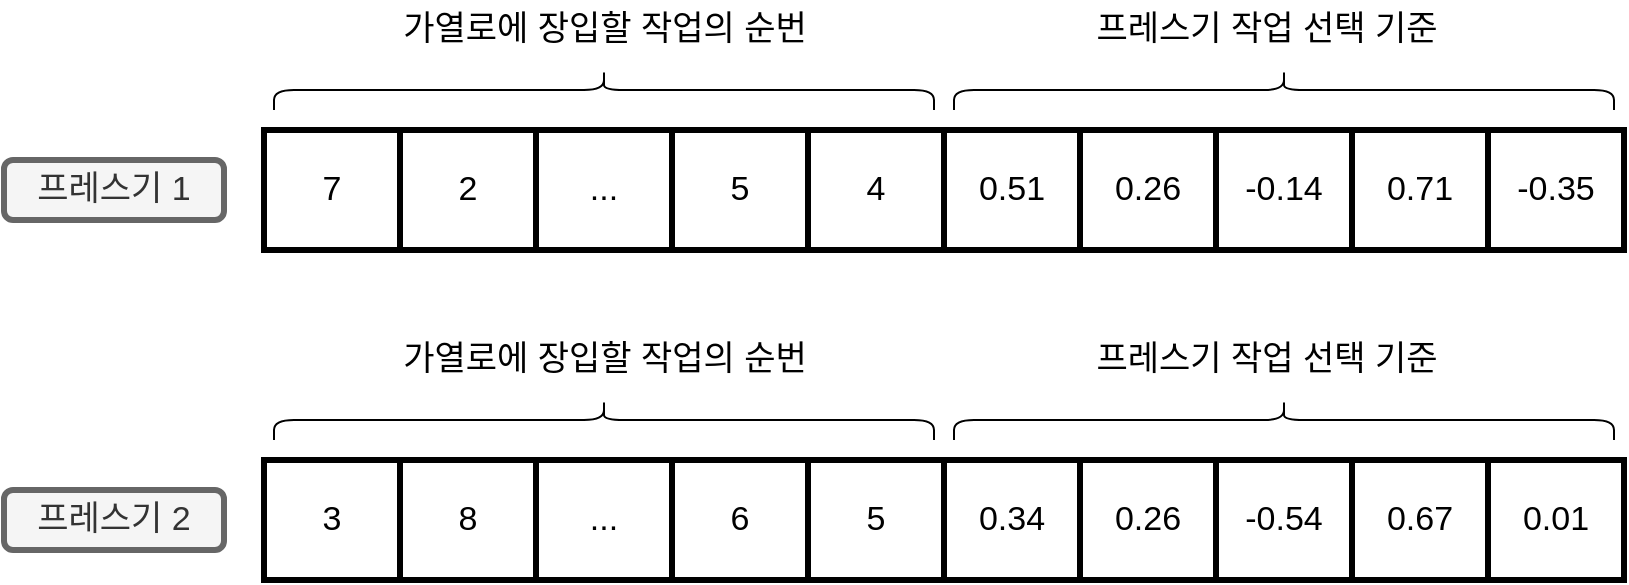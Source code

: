 <mxfile version="15.5.0" type="github">
  <diagram id="hrG0lvm94T-ORlDsjDHe" name="Page-1">
    <mxGraphModel dx="1921" dy="1115" grid="1" gridSize="10" guides="1" tooltips="1" connect="1" arrows="1" fold="1" page="1" pageScale="1" pageWidth="827" pageHeight="1169" math="0" shadow="0">
      <root>
        <mxCell id="0" />
        <mxCell id="1" parent="0" />
        <mxCell id="o1gG_8JRUOC0xB8v2VZh-59" value="" style="group" vertex="1" connectable="0" parent="1">
          <mxGeometry x="10" y="335" width="790" height="125" as="geometry" />
        </mxCell>
        <mxCell id="o1gG_8JRUOC0xB8v2VZh-57" value="프레스기 1" style="rounded=1;whiteSpace=wrap;html=1;fontSize=17;fillColor=#f5f5f5;strokeColor=#666666;fontColor=#333333;strokeWidth=3;" vertex="1" parent="o1gG_8JRUOC0xB8v2VZh-59">
          <mxGeometry x="-20" y="80" width="110" height="30" as="geometry" />
        </mxCell>
        <mxCell id="o1gG_8JRUOC0xB8v2VZh-58" value="" style="group" vertex="1" connectable="0" parent="o1gG_8JRUOC0xB8v2VZh-59">
          <mxGeometry x="110" width="680" height="125" as="geometry" />
        </mxCell>
        <mxCell id="o1gG_8JRUOC0xB8v2VZh-28" value="" style="shape=table;html=1;whiteSpace=wrap;startSize=0;container=1;collapsible=0;childLayout=tableLayout;fontSize=17;strokeWidth=3;" vertex="1" parent="o1gG_8JRUOC0xB8v2VZh-58">
          <mxGeometry y="65" width="680" height="60" as="geometry" />
        </mxCell>
        <mxCell id="o1gG_8JRUOC0xB8v2VZh-29" value="" style="shape=partialRectangle;html=1;whiteSpace=wrap;collapsible=0;dropTarget=0;pointerEvents=0;fillColor=none;top=0;left=0;bottom=0;right=0;points=[[0,0.5],[1,0.5]];portConstraint=eastwest;" vertex="1" parent="o1gG_8JRUOC0xB8v2VZh-28">
          <mxGeometry width="680" height="60" as="geometry" />
        </mxCell>
        <mxCell id="o1gG_8JRUOC0xB8v2VZh-30" value="7" style="shape=partialRectangle;html=1;whiteSpace=wrap;connectable=0;fillColor=none;top=0;left=0;bottom=0;right=0;overflow=hidden;pointerEvents=1;fontSize=17;" vertex="1" parent="o1gG_8JRUOC0xB8v2VZh-29">
          <mxGeometry width="68" height="60" as="geometry">
            <mxRectangle width="68" height="60" as="alternateBounds" />
          </mxGeometry>
        </mxCell>
        <mxCell id="o1gG_8JRUOC0xB8v2VZh-31" value="2" style="shape=partialRectangle;html=1;whiteSpace=wrap;connectable=0;fillColor=none;top=0;left=0;bottom=0;right=0;overflow=hidden;pointerEvents=1;fontSize=17;" vertex="1" parent="o1gG_8JRUOC0xB8v2VZh-29">
          <mxGeometry x="68" width="68" height="60" as="geometry">
            <mxRectangle width="68" height="60" as="alternateBounds" />
          </mxGeometry>
        </mxCell>
        <mxCell id="o1gG_8JRUOC0xB8v2VZh-32" value="..." style="shape=partialRectangle;html=1;whiteSpace=wrap;connectable=0;fillColor=none;top=0;left=0;bottom=0;right=0;overflow=hidden;pointerEvents=1;fontSize=17;" vertex="1" parent="o1gG_8JRUOC0xB8v2VZh-29">
          <mxGeometry x="136" width="68" height="60" as="geometry">
            <mxRectangle width="68" height="60" as="alternateBounds" />
          </mxGeometry>
        </mxCell>
        <mxCell id="o1gG_8JRUOC0xB8v2VZh-43" value="5" style="shape=partialRectangle;html=1;whiteSpace=wrap;connectable=0;fillColor=none;top=0;left=0;bottom=0;right=0;overflow=hidden;pointerEvents=1;fontSize=17;" vertex="1" parent="o1gG_8JRUOC0xB8v2VZh-29">
          <mxGeometry x="204" width="68" height="60" as="geometry">
            <mxRectangle width="68" height="60" as="alternateBounds" />
          </mxGeometry>
        </mxCell>
        <mxCell id="o1gG_8JRUOC0xB8v2VZh-44" value="4" style="shape=partialRectangle;html=1;whiteSpace=wrap;connectable=0;fillColor=none;top=0;left=0;bottom=0;right=0;overflow=hidden;pointerEvents=1;fontSize=17;" vertex="1" parent="o1gG_8JRUOC0xB8v2VZh-29">
          <mxGeometry x="272" width="68" height="60" as="geometry">
            <mxRectangle width="68" height="60" as="alternateBounds" />
          </mxGeometry>
        </mxCell>
        <mxCell id="o1gG_8JRUOC0xB8v2VZh-45" value="0.51" style="shape=partialRectangle;html=1;whiteSpace=wrap;connectable=0;fillColor=none;top=0;left=0;bottom=0;right=0;overflow=hidden;pointerEvents=1;fontSize=17;" vertex="1" parent="o1gG_8JRUOC0xB8v2VZh-29">
          <mxGeometry x="340" width="68" height="60" as="geometry">
            <mxRectangle width="68" height="60" as="alternateBounds" />
          </mxGeometry>
        </mxCell>
        <mxCell id="o1gG_8JRUOC0xB8v2VZh-46" value="0.26" style="shape=partialRectangle;html=1;whiteSpace=wrap;connectable=0;fillColor=none;top=0;left=0;bottom=0;right=0;overflow=hidden;pointerEvents=1;fontSize=17;" vertex="1" parent="o1gG_8JRUOC0xB8v2VZh-29">
          <mxGeometry x="408" width="68" height="60" as="geometry">
            <mxRectangle width="68" height="60" as="alternateBounds" />
          </mxGeometry>
        </mxCell>
        <mxCell id="o1gG_8JRUOC0xB8v2VZh-47" value="-0.14" style="shape=partialRectangle;html=1;whiteSpace=wrap;connectable=0;fillColor=none;top=0;left=0;bottom=0;right=0;overflow=hidden;pointerEvents=1;fontSize=17;" vertex="1" parent="o1gG_8JRUOC0xB8v2VZh-29">
          <mxGeometry x="476" width="68" height="60" as="geometry">
            <mxRectangle width="68" height="60" as="alternateBounds" />
          </mxGeometry>
        </mxCell>
        <mxCell id="o1gG_8JRUOC0xB8v2VZh-48" value="0.71" style="shape=partialRectangle;html=1;whiteSpace=wrap;connectable=0;fillColor=none;top=0;left=0;bottom=0;right=0;overflow=hidden;pointerEvents=1;fontSize=17;" vertex="1" parent="o1gG_8JRUOC0xB8v2VZh-29">
          <mxGeometry x="544" width="68" height="60" as="geometry">
            <mxRectangle width="68" height="60" as="alternateBounds" />
          </mxGeometry>
        </mxCell>
        <mxCell id="o1gG_8JRUOC0xB8v2VZh-49" value="-0.35" style="shape=partialRectangle;html=1;whiteSpace=wrap;connectable=0;fillColor=none;top=0;left=0;bottom=0;right=0;overflow=hidden;pointerEvents=1;fontSize=17;" vertex="1" parent="o1gG_8JRUOC0xB8v2VZh-29">
          <mxGeometry x="612" width="68" height="60" as="geometry">
            <mxRectangle width="68" height="60" as="alternateBounds" />
          </mxGeometry>
        </mxCell>
        <mxCell id="o1gG_8JRUOC0xB8v2VZh-50" value="" style="shape=curlyBracket;whiteSpace=wrap;html=1;rounded=1;flipH=1;rotation=-90;" vertex="1" parent="o1gG_8JRUOC0xB8v2VZh-58">
          <mxGeometry x="160" y="-120" width="20" height="330" as="geometry" />
        </mxCell>
        <mxCell id="o1gG_8JRUOC0xB8v2VZh-52" value="" style="shape=curlyBracket;whiteSpace=wrap;html=1;rounded=1;flipH=1;rotation=-90;" vertex="1" parent="o1gG_8JRUOC0xB8v2VZh-58">
          <mxGeometry x="500" y="-120" width="20" height="330" as="geometry" />
        </mxCell>
        <mxCell id="o1gG_8JRUOC0xB8v2VZh-53" value="가열로에 장입할 작업의 순번" style="text;html=1;align=center;verticalAlign=middle;resizable=0;points=[];autosize=1;strokeColor=none;fillColor=none;fontSize=17;" vertex="1" parent="o1gG_8JRUOC0xB8v2VZh-58">
          <mxGeometry x="55" width="230" height="30" as="geometry" />
        </mxCell>
        <mxCell id="o1gG_8JRUOC0xB8v2VZh-54" value="프레스기 작업 선택 기준" style="text;html=1;align=center;verticalAlign=middle;resizable=0;points=[];autosize=1;strokeColor=none;fillColor=none;fontSize=17;" vertex="1" parent="o1gG_8JRUOC0xB8v2VZh-58">
          <mxGeometry x="401" width="200" height="30" as="geometry" />
        </mxCell>
        <mxCell id="o1gG_8JRUOC0xB8v2VZh-60" value="" style="group" vertex="1" connectable="0" parent="1">
          <mxGeometry x="10" y="500" width="790" height="125" as="geometry" />
        </mxCell>
        <mxCell id="o1gG_8JRUOC0xB8v2VZh-62" value="" style="group;strokeWidth=3;" vertex="1" connectable="0" parent="o1gG_8JRUOC0xB8v2VZh-60">
          <mxGeometry x="110" width="680" height="125" as="geometry" />
        </mxCell>
        <mxCell id="o1gG_8JRUOC0xB8v2VZh-63" value="" style="shape=table;html=1;whiteSpace=wrap;startSize=0;container=1;collapsible=0;childLayout=tableLayout;fontSize=17;strokeWidth=3;" vertex="1" parent="o1gG_8JRUOC0xB8v2VZh-62">
          <mxGeometry y="65" width="680" height="60" as="geometry" />
        </mxCell>
        <mxCell id="o1gG_8JRUOC0xB8v2VZh-64" value="" style="shape=partialRectangle;html=1;whiteSpace=wrap;collapsible=0;dropTarget=0;pointerEvents=0;fillColor=none;top=0;left=0;bottom=0;right=0;points=[[0,0.5],[1,0.5]];portConstraint=eastwest;" vertex="1" parent="o1gG_8JRUOC0xB8v2VZh-63">
          <mxGeometry width="680" height="60" as="geometry" />
        </mxCell>
        <mxCell id="o1gG_8JRUOC0xB8v2VZh-65" value="3" style="shape=partialRectangle;html=1;whiteSpace=wrap;connectable=0;fillColor=none;top=0;left=0;bottom=0;right=0;overflow=hidden;pointerEvents=1;fontSize=17;" vertex="1" parent="o1gG_8JRUOC0xB8v2VZh-64">
          <mxGeometry width="68" height="60" as="geometry">
            <mxRectangle width="68" height="60" as="alternateBounds" />
          </mxGeometry>
        </mxCell>
        <mxCell id="o1gG_8JRUOC0xB8v2VZh-66" value="8" style="shape=partialRectangle;html=1;whiteSpace=wrap;connectable=0;fillColor=none;top=0;left=0;bottom=0;right=0;overflow=hidden;pointerEvents=1;fontSize=17;" vertex="1" parent="o1gG_8JRUOC0xB8v2VZh-64">
          <mxGeometry x="68" width="68" height="60" as="geometry">
            <mxRectangle width="68" height="60" as="alternateBounds" />
          </mxGeometry>
        </mxCell>
        <mxCell id="o1gG_8JRUOC0xB8v2VZh-67" value="..." style="shape=partialRectangle;html=1;whiteSpace=wrap;connectable=0;fillColor=none;top=0;left=0;bottom=0;right=0;overflow=hidden;pointerEvents=1;fontSize=17;" vertex="1" parent="o1gG_8JRUOC0xB8v2VZh-64">
          <mxGeometry x="136" width="68" height="60" as="geometry">
            <mxRectangle width="68" height="60" as="alternateBounds" />
          </mxGeometry>
        </mxCell>
        <mxCell id="o1gG_8JRUOC0xB8v2VZh-68" value="6" style="shape=partialRectangle;html=1;whiteSpace=wrap;connectable=0;fillColor=none;top=0;left=0;bottom=0;right=0;overflow=hidden;pointerEvents=1;fontSize=17;" vertex="1" parent="o1gG_8JRUOC0xB8v2VZh-64">
          <mxGeometry x="204" width="68" height="60" as="geometry">
            <mxRectangle width="68" height="60" as="alternateBounds" />
          </mxGeometry>
        </mxCell>
        <mxCell id="o1gG_8JRUOC0xB8v2VZh-69" value="5" style="shape=partialRectangle;html=1;whiteSpace=wrap;connectable=0;fillColor=none;top=0;left=0;bottom=0;right=0;overflow=hidden;pointerEvents=1;fontSize=17;" vertex="1" parent="o1gG_8JRUOC0xB8v2VZh-64">
          <mxGeometry x="272" width="68" height="60" as="geometry">
            <mxRectangle width="68" height="60" as="alternateBounds" />
          </mxGeometry>
        </mxCell>
        <mxCell id="o1gG_8JRUOC0xB8v2VZh-70" value="0.34" style="shape=partialRectangle;html=1;whiteSpace=wrap;connectable=0;fillColor=none;top=0;left=0;bottom=0;right=0;overflow=hidden;pointerEvents=1;fontSize=17;" vertex="1" parent="o1gG_8JRUOC0xB8v2VZh-64">
          <mxGeometry x="340" width="68" height="60" as="geometry">
            <mxRectangle width="68" height="60" as="alternateBounds" />
          </mxGeometry>
        </mxCell>
        <mxCell id="o1gG_8JRUOC0xB8v2VZh-71" value="0.26" style="shape=partialRectangle;html=1;whiteSpace=wrap;connectable=0;fillColor=none;top=0;left=0;bottom=0;right=0;overflow=hidden;pointerEvents=1;fontSize=17;" vertex="1" parent="o1gG_8JRUOC0xB8v2VZh-64">
          <mxGeometry x="408" width="68" height="60" as="geometry">
            <mxRectangle width="68" height="60" as="alternateBounds" />
          </mxGeometry>
        </mxCell>
        <mxCell id="o1gG_8JRUOC0xB8v2VZh-72" value="-0.54" style="shape=partialRectangle;html=1;whiteSpace=wrap;connectable=0;fillColor=none;top=0;left=0;bottom=0;right=0;overflow=hidden;pointerEvents=1;fontSize=17;" vertex="1" parent="o1gG_8JRUOC0xB8v2VZh-64">
          <mxGeometry x="476" width="68" height="60" as="geometry">
            <mxRectangle width="68" height="60" as="alternateBounds" />
          </mxGeometry>
        </mxCell>
        <mxCell id="o1gG_8JRUOC0xB8v2VZh-73" value="0.67" style="shape=partialRectangle;html=1;whiteSpace=wrap;connectable=0;fillColor=none;top=0;left=0;bottom=0;right=0;overflow=hidden;pointerEvents=1;fontSize=17;" vertex="1" parent="o1gG_8JRUOC0xB8v2VZh-64">
          <mxGeometry x="544" width="68" height="60" as="geometry">
            <mxRectangle width="68" height="60" as="alternateBounds" />
          </mxGeometry>
        </mxCell>
        <mxCell id="o1gG_8JRUOC0xB8v2VZh-74" value="0.01" style="shape=partialRectangle;html=1;whiteSpace=wrap;connectable=0;fillColor=none;top=0;left=0;bottom=0;right=0;overflow=hidden;pointerEvents=1;fontSize=17;" vertex="1" parent="o1gG_8JRUOC0xB8v2VZh-64">
          <mxGeometry x="612" width="68" height="60" as="geometry">
            <mxRectangle width="68" height="60" as="alternateBounds" />
          </mxGeometry>
        </mxCell>
        <mxCell id="o1gG_8JRUOC0xB8v2VZh-75" value="" style="shape=curlyBracket;whiteSpace=wrap;html=1;rounded=1;flipH=1;rotation=-90;" vertex="1" parent="o1gG_8JRUOC0xB8v2VZh-62">
          <mxGeometry x="160" y="-120" width="20" height="330" as="geometry" />
        </mxCell>
        <mxCell id="o1gG_8JRUOC0xB8v2VZh-76" value="" style="shape=curlyBracket;whiteSpace=wrap;html=1;rounded=1;flipH=1;rotation=-90;" vertex="1" parent="o1gG_8JRUOC0xB8v2VZh-62">
          <mxGeometry x="500" y="-120" width="20" height="330" as="geometry" />
        </mxCell>
        <mxCell id="o1gG_8JRUOC0xB8v2VZh-77" value="가열로에 장입할 작업의 순번" style="text;html=1;align=center;verticalAlign=middle;resizable=0;points=[];autosize=1;strokeColor=none;fillColor=none;fontSize=17;" vertex="1" parent="o1gG_8JRUOC0xB8v2VZh-62">
          <mxGeometry x="55" width="230" height="30" as="geometry" />
        </mxCell>
        <mxCell id="o1gG_8JRUOC0xB8v2VZh-78" value="프레스기 작업 선택 기준" style="text;html=1;align=center;verticalAlign=middle;resizable=0;points=[];autosize=1;strokeColor=none;fillColor=none;fontSize=17;" vertex="1" parent="o1gG_8JRUOC0xB8v2VZh-62">
          <mxGeometry x="401" width="200" height="30" as="geometry" />
        </mxCell>
        <mxCell id="o1gG_8JRUOC0xB8v2VZh-79" value="프레스기 2" style="rounded=1;whiteSpace=wrap;html=1;fontSize=17;fillColor=#f5f5f5;strokeColor=#666666;fontColor=#333333;strokeWidth=3;" vertex="1" parent="o1gG_8JRUOC0xB8v2VZh-60">
          <mxGeometry x="-20" y="80" width="110" height="30" as="geometry" />
        </mxCell>
      </root>
    </mxGraphModel>
  </diagram>
</mxfile>
